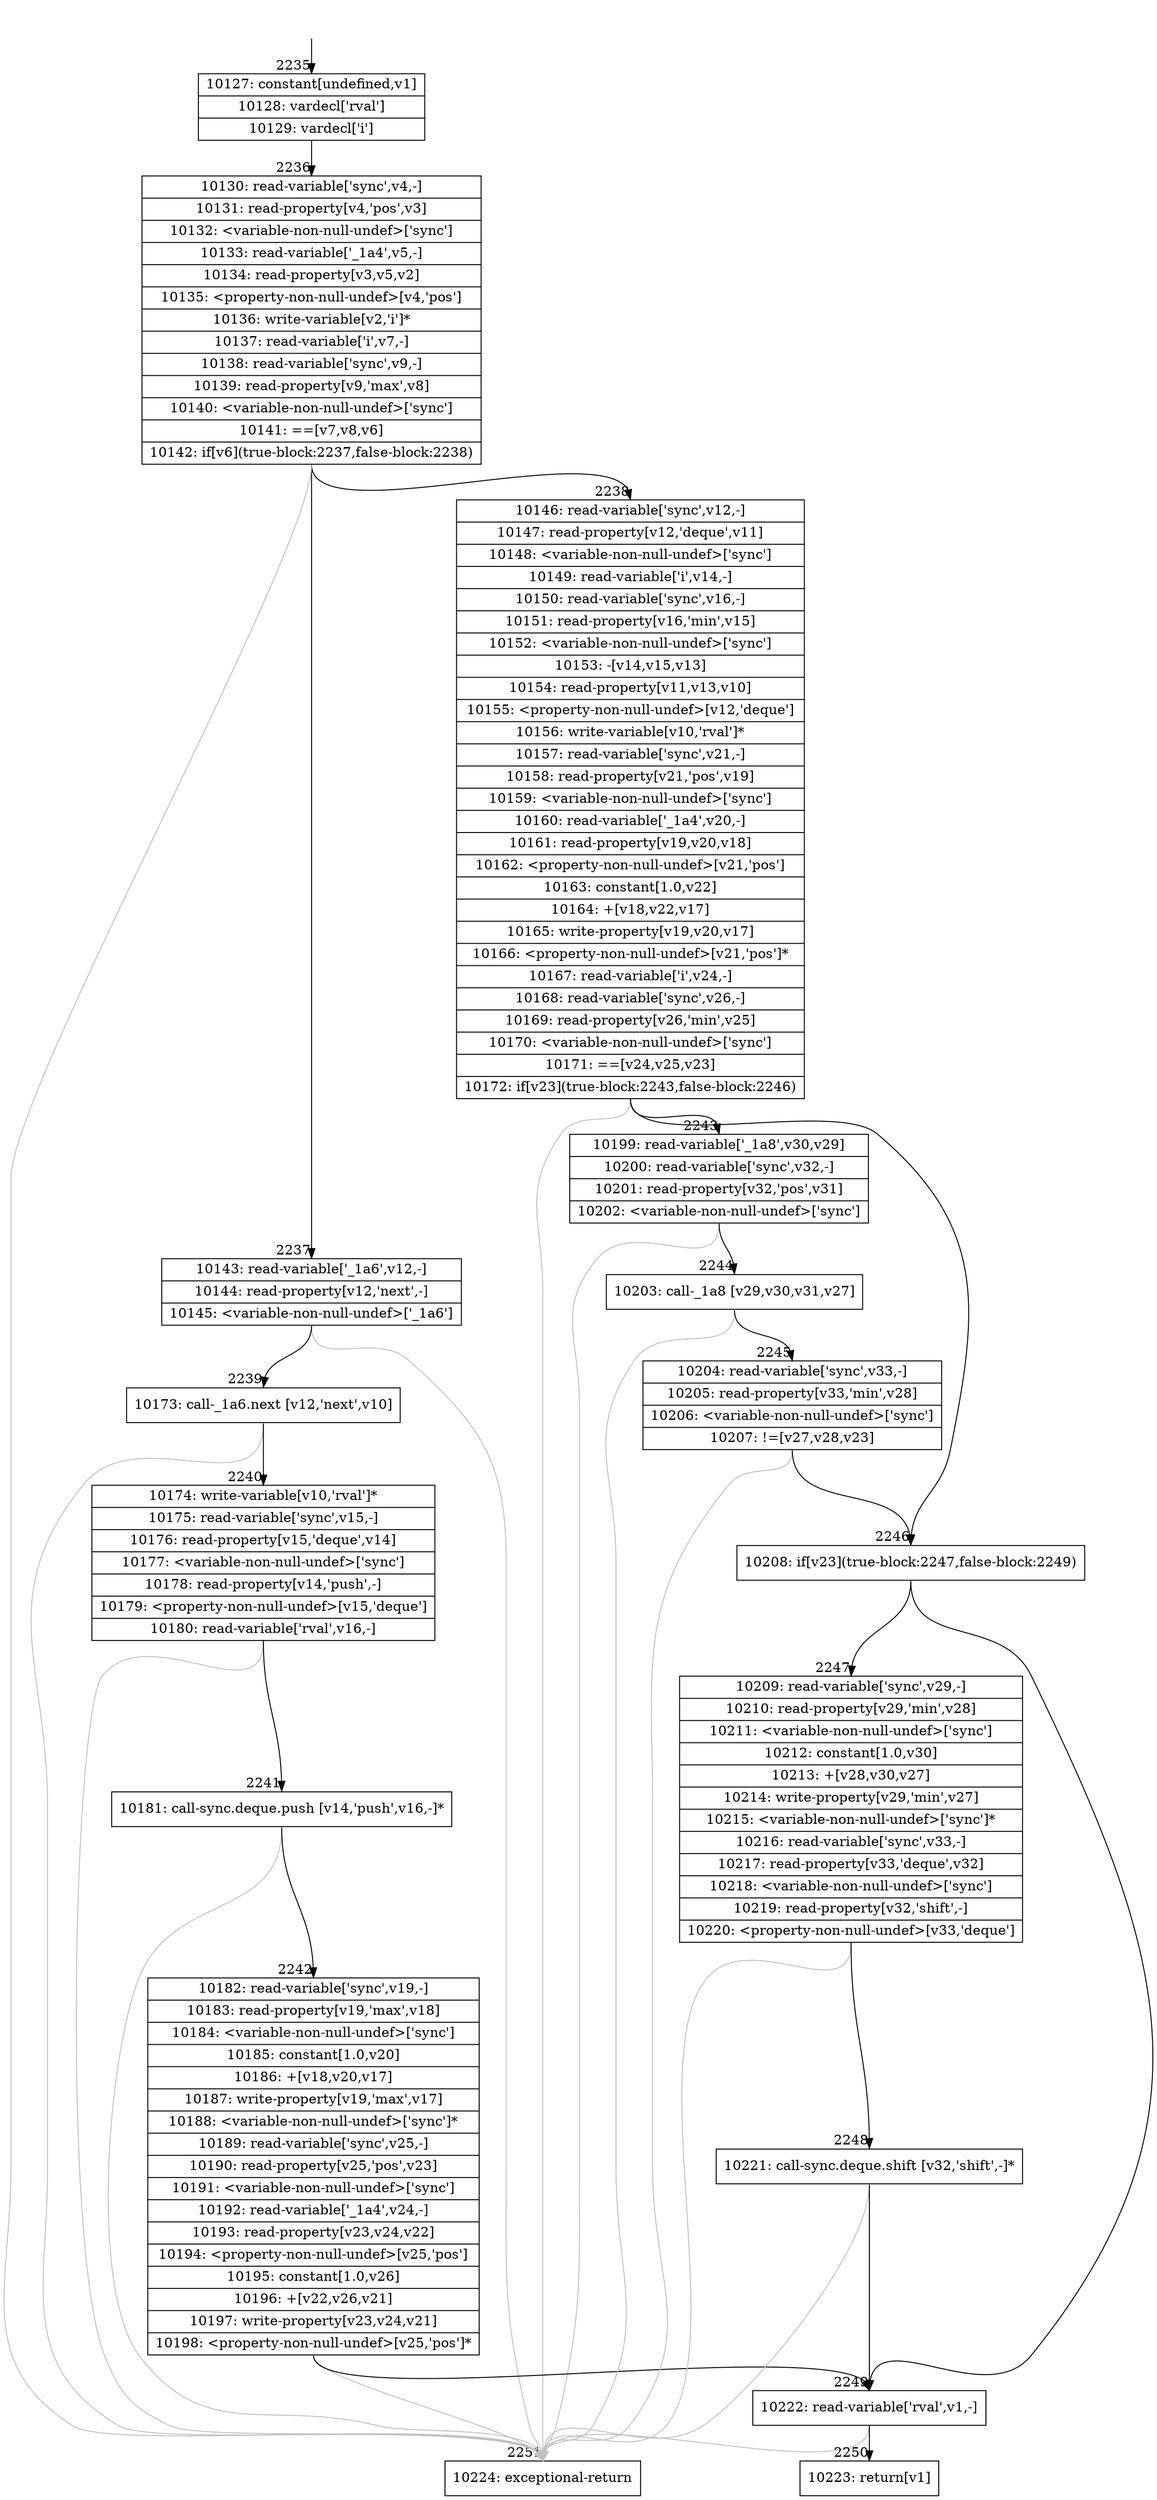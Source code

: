 digraph {
rankdir="TD"
BB_entry173[shape=none,label=""];
BB_entry173 -> BB2235 [tailport=s, headport=n, headlabel="    2235"]
BB2235 [shape=record label="{10127: constant[undefined,v1]|10128: vardecl['rval']|10129: vardecl['i']}" ] 
BB2235 -> BB2236 [tailport=s, headport=n, headlabel="      2236"]
BB2236 [shape=record label="{10130: read-variable['sync',v4,-]|10131: read-property[v4,'pos',v3]|10132: \<variable-non-null-undef\>['sync']|10133: read-variable['_1a4',v5,-]|10134: read-property[v3,v5,v2]|10135: \<property-non-null-undef\>[v4,'pos']|10136: write-variable[v2,'i']*|10137: read-variable['i',v7,-]|10138: read-variable['sync',v9,-]|10139: read-property[v9,'max',v8]|10140: \<variable-non-null-undef\>['sync']|10141: ==[v7,v8,v6]|10142: if[v6](true-block:2237,false-block:2238)}" ] 
BB2236 -> BB2237 [tailport=s, headport=n, headlabel="      2237"]
BB2236 -> BB2238 [tailport=s, headport=n, headlabel="      2238"]
BB2236 -> BB2251 [tailport=s, headport=n, color=gray, headlabel="      2251"]
BB2237 [shape=record label="{10143: read-variable['_1a6',v12,-]|10144: read-property[v12,'next',-]|10145: \<variable-non-null-undef\>['_1a6']}" ] 
BB2237 -> BB2239 [tailport=s, headport=n, headlabel="      2239"]
BB2237 -> BB2251 [tailport=s, headport=n, color=gray]
BB2238 [shape=record label="{10146: read-variable['sync',v12,-]|10147: read-property[v12,'deque',v11]|10148: \<variable-non-null-undef\>['sync']|10149: read-variable['i',v14,-]|10150: read-variable['sync',v16,-]|10151: read-property[v16,'min',v15]|10152: \<variable-non-null-undef\>['sync']|10153: -[v14,v15,v13]|10154: read-property[v11,v13,v10]|10155: \<property-non-null-undef\>[v12,'deque']|10156: write-variable[v10,'rval']*|10157: read-variable['sync',v21,-]|10158: read-property[v21,'pos',v19]|10159: \<variable-non-null-undef\>['sync']|10160: read-variable['_1a4',v20,-]|10161: read-property[v19,v20,v18]|10162: \<property-non-null-undef\>[v21,'pos']|10163: constant[1.0,v22]|10164: +[v18,v22,v17]|10165: write-property[v19,v20,v17]|10166: \<property-non-null-undef\>[v21,'pos']*|10167: read-variable['i',v24,-]|10168: read-variable['sync',v26,-]|10169: read-property[v26,'min',v25]|10170: \<variable-non-null-undef\>['sync']|10171: ==[v24,v25,v23]|10172: if[v23](true-block:2243,false-block:2246)}" ] 
BB2238 -> BB2246 [tailport=s, headport=n, headlabel="      2246"]
BB2238 -> BB2243 [tailport=s, headport=n, headlabel="      2243"]
BB2238 -> BB2251 [tailport=s, headport=n, color=gray]
BB2239 [shape=record label="{10173: call-_1a6.next [v12,'next',v10]}" ] 
BB2239 -> BB2240 [tailport=s, headport=n, headlabel="      2240"]
BB2239 -> BB2251 [tailport=s, headport=n, color=gray]
BB2240 [shape=record label="{10174: write-variable[v10,'rval']*|10175: read-variable['sync',v15,-]|10176: read-property[v15,'deque',v14]|10177: \<variable-non-null-undef\>['sync']|10178: read-property[v14,'push',-]|10179: \<property-non-null-undef\>[v15,'deque']|10180: read-variable['rval',v16,-]}" ] 
BB2240 -> BB2241 [tailport=s, headport=n, headlabel="      2241"]
BB2240 -> BB2251 [tailport=s, headport=n, color=gray]
BB2241 [shape=record label="{10181: call-sync.deque.push [v14,'push',v16,-]*}" ] 
BB2241 -> BB2242 [tailport=s, headport=n, headlabel="      2242"]
BB2241 -> BB2251 [tailport=s, headport=n, color=gray]
BB2242 [shape=record label="{10182: read-variable['sync',v19,-]|10183: read-property[v19,'max',v18]|10184: \<variable-non-null-undef\>['sync']|10185: constant[1.0,v20]|10186: +[v18,v20,v17]|10187: write-property[v19,'max',v17]|10188: \<variable-non-null-undef\>['sync']*|10189: read-variable['sync',v25,-]|10190: read-property[v25,'pos',v23]|10191: \<variable-non-null-undef\>['sync']|10192: read-variable['_1a4',v24,-]|10193: read-property[v23,v24,v22]|10194: \<property-non-null-undef\>[v25,'pos']|10195: constant[1.0,v26]|10196: +[v22,v26,v21]|10197: write-property[v23,v24,v21]|10198: \<property-non-null-undef\>[v25,'pos']*}" ] 
BB2242 -> BB2249 [tailport=s, headport=n, headlabel="      2249"]
BB2242 -> BB2251 [tailport=s, headport=n, color=gray]
BB2243 [shape=record label="{10199: read-variable['_1a8',v30,v29]|10200: read-variable['sync',v32,-]|10201: read-property[v32,'pos',v31]|10202: \<variable-non-null-undef\>['sync']}" ] 
BB2243 -> BB2244 [tailport=s, headport=n, headlabel="      2244"]
BB2243 -> BB2251 [tailport=s, headport=n, color=gray]
BB2244 [shape=record label="{10203: call-_1a8 [v29,v30,v31,v27]}" ] 
BB2244 -> BB2245 [tailport=s, headport=n, headlabel="      2245"]
BB2244 -> BB2251 [tailport=s, headport=n, color=gray]
BB2245 [shape=record label="{10204: read-variable['sync',v33,-]|10205: read-property[v33,'min',v28]|10206: \<variable-non-null-undef\>['sync']|10207: !=[v27,v28,v23]}" ] 
BB2245 -> BB2246 [tailport=s, headport=n]
BB2245 -> BB2251 [tailport=s, headport=n, color=gray]
BB2246 [shape=record label="{10208: if[v23](true-block:2247,false-block:2249)}" ] 
BB2246 -> BB2247 [tailport=s, headport=n, headlabel="      2247"]
BB2246 -> BB2249 [tailport=s, headport=n]
BB2247 [shape=record label="{10209: read-variable['sync',v29,-]|10210: read-property[v29,'min',v28]|10211: \<variable-non-null-undef\>['sync']|10212: constant[1.0,v30]|10213: +[v28,v30,v27]|10214: write-property[v29,'min',v27]|10215: \<variable-non-null-undef\>['sync']*|10216: read-variable['sync',v33,-]|10217: read-property[v33,'deque',v32]|10218: \<variable-non-null-undef\>['sync']|10219: read-property[v32,'shift',-]|10220: \<property-non-null-undef\>[v33,'deque']}" ] 
BB2247 -> BB2248 [tailport=s, headport=n, headlabel="      2248"]
BB2247 -> BB2251 [tailport=s, headport=n, color=gray]
BB2248 [shape=record label="{10221: call-sync.deque.shift [v32,'shift',-]*}" ] 
BB2248 -> BB2249 [tailport=s, headport=n]
BB2248 -> BB2251 [tailport=s, headport=n, color=gray]
BB2249 [shape=record label="{10222: read-variable['rval',v1,-]}" ] 
BB2249 -> BB2250 [tailport=s, headport=n, headlabel="      2250"]
BB2249 -> BB2251 [tailport=s, headport=n, color=gray]
BB2250 [shape=record label="{10223: return[v1]}" ] 
BB2251 [shape=record label="{10224: exceptional-return}" ] 
//#$~ 1369
}
